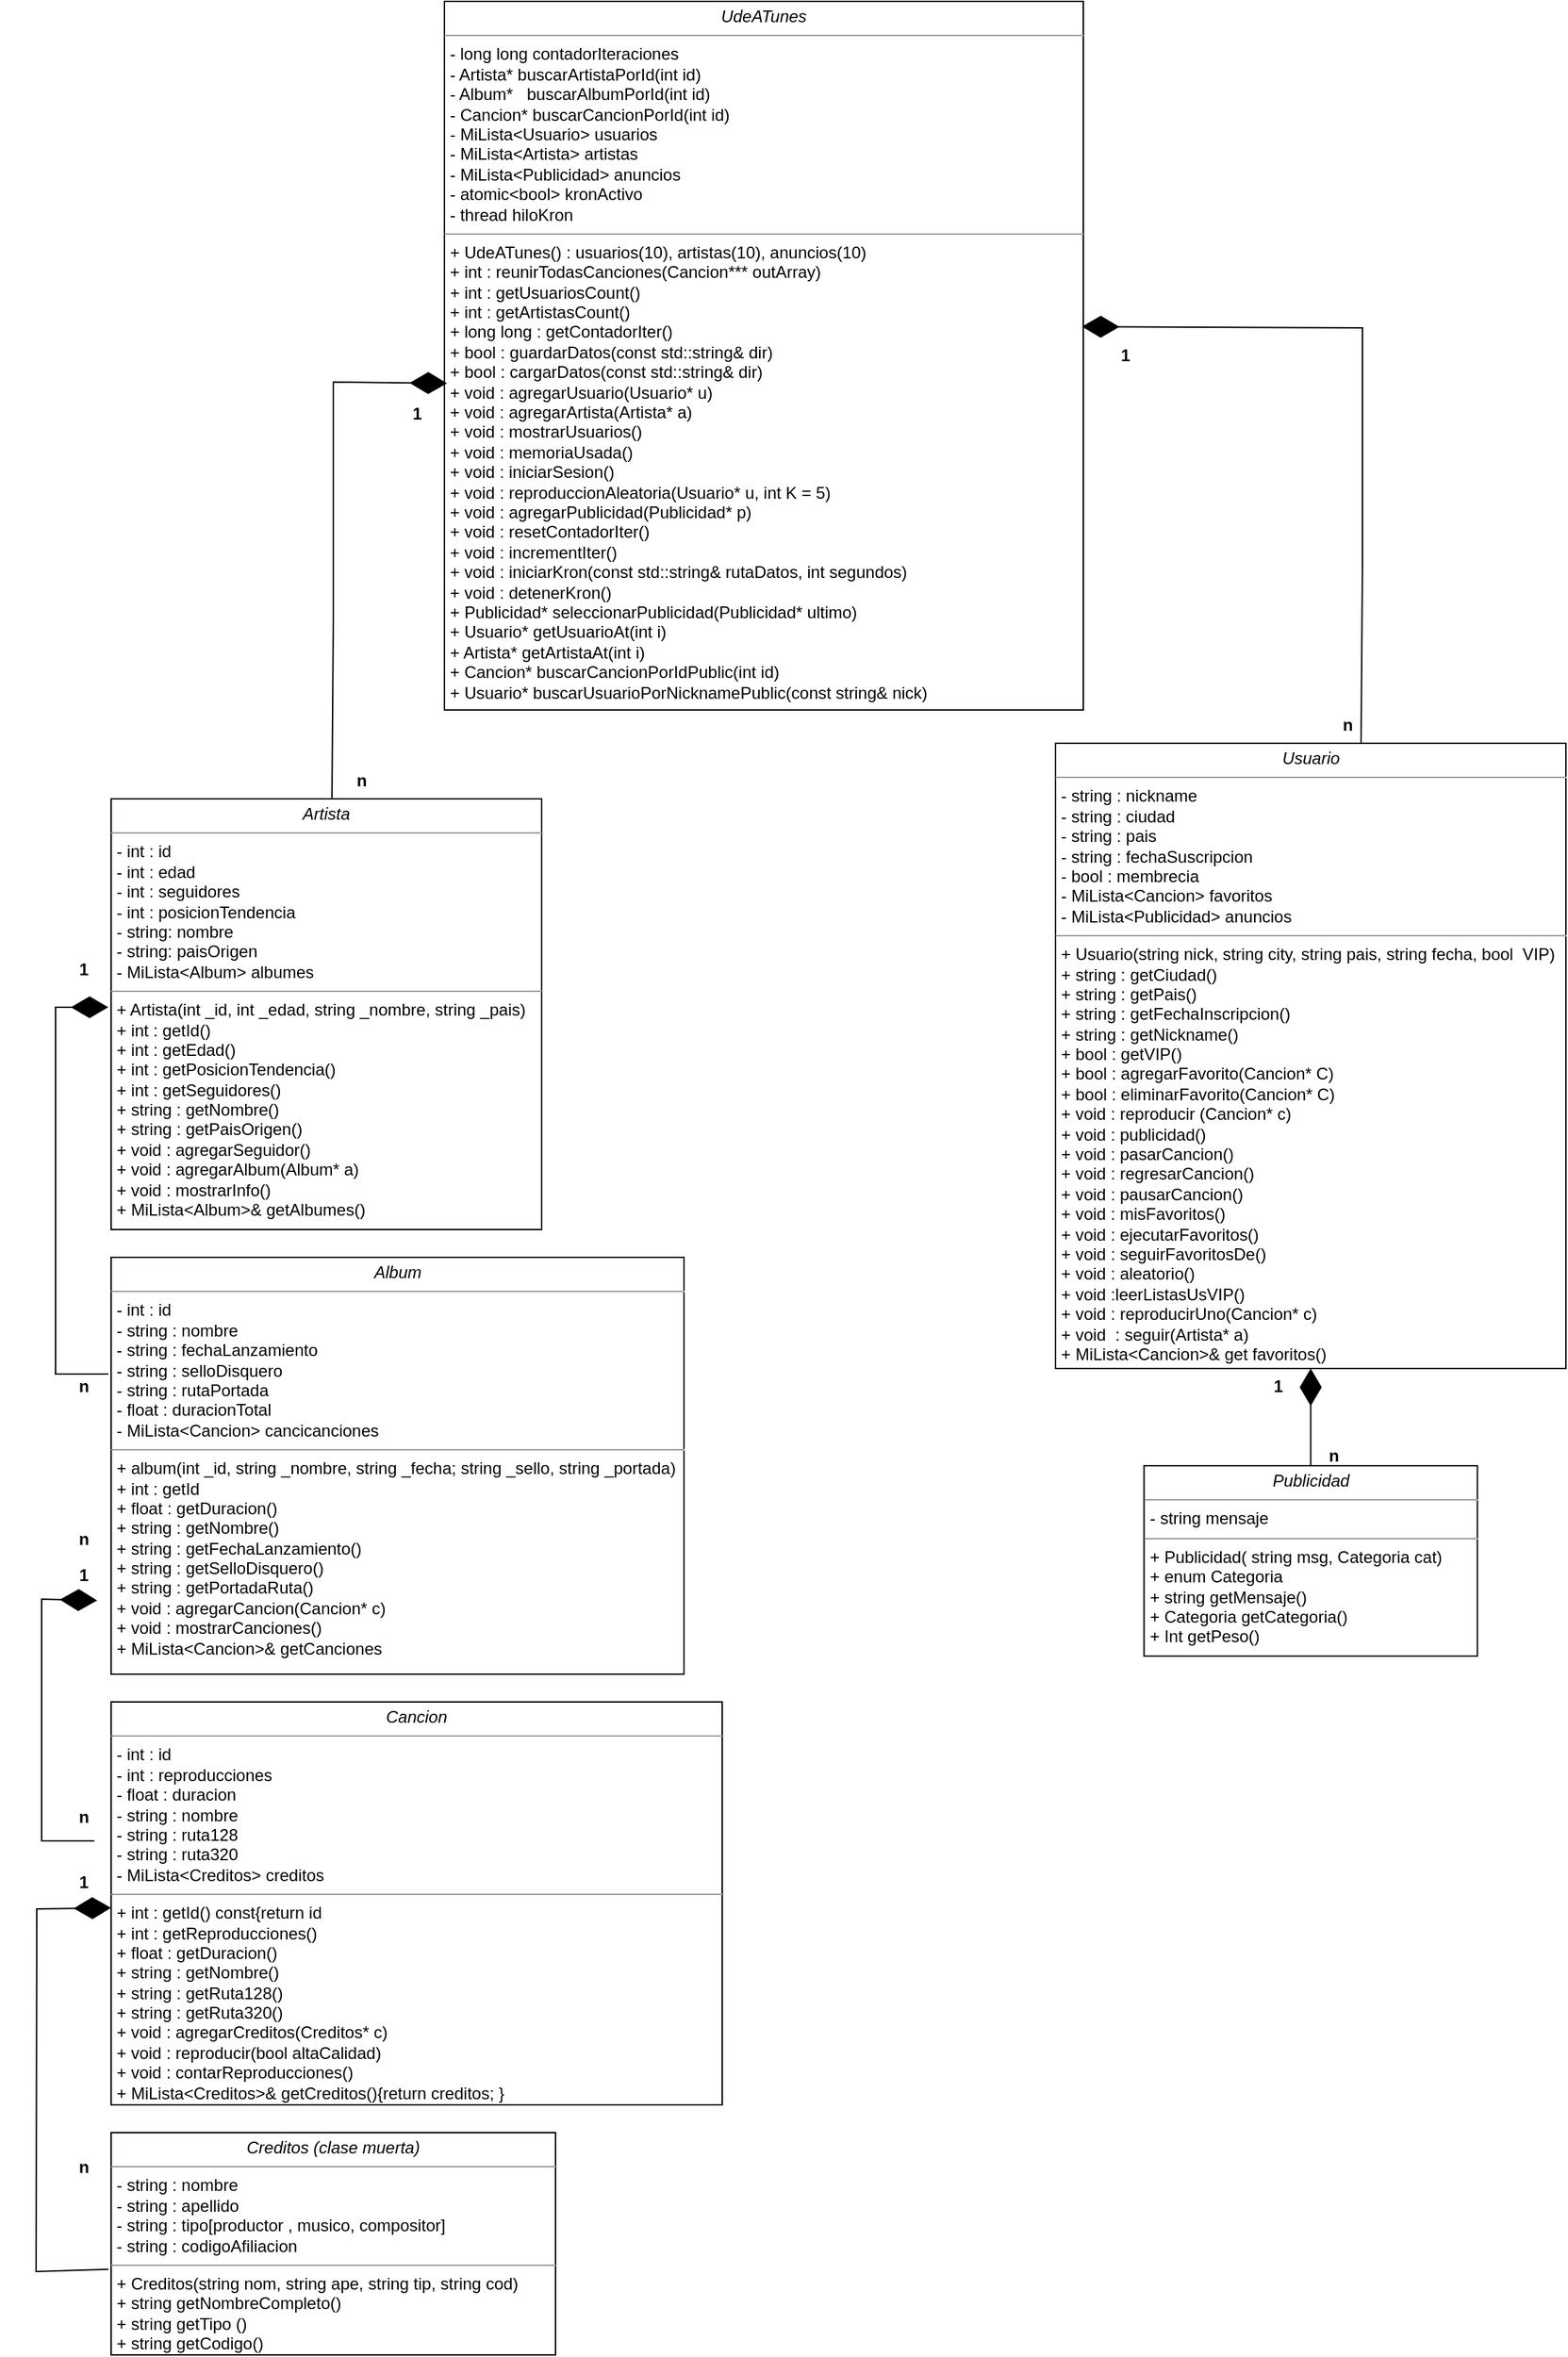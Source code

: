 <mxfile version="28.2.8">
  <diagram name="Page-1" id="c4acf3e9-155e-7222-9cf6-157b1a14988f">
    <mxGraphModel dx="703" dy="1932" grid="1" gridSize="10" guides="1" tooltips="1" connect="1" arrows="1" fold="1" page="1" pageScale="1" pageWidth="850" pageHeight="1100" background="none" math="0" shadow="0">
      <root>
        <mxCell id="0" />
        <mxCell id="1" parent="0" />
        <mxCell id="5d2195bd80daf111-18" value="&lt;p style=&quot;margin:0px;margin-top:4px;text-align:center;&quot;&gt;&lt;i&gt;Artista&lt;/i&gt;&lt;/p&gt;&lt;hr size=&quot;1&quot;&gt;&lt;p style=&quot;margin:0px;margin-left:4px;&quot;&gt;- int : id&lt;br&gt;&lt;/p&gt;&lt;p style=&quot;margin:0px;margin-left:4px;&quot;&gt;- int : edad&lt;/p&gt;&lt;p style=&quot;margin:0px;margin-left:4px;&quot;&gt;- int : seguidores&amp;nbsp;&lt;/p&gt;&lt;p style=&quot;margin:0px;margin-left:4px;&quot;&gt;- int : posicionTendencia&lt;/p&gt;&lt;p style=&quot;margin:0px;margin-left:4px;&quot;&gt;- string&lt;span style=&quot;background-color: transparent; color: light-dark(rgb(0, 0, 0), rgb(255, 255, 255));&quot;&gt;: nombre&lt;/span&gt;&lt;/p&gt;&lt;p style=&quot;margin:0px;margin-left:4px;&quot;&gt;- string: paisOrigen&lt;/p&gt;&lt;p style=&quot;margin:0px;margin-left:4px;&quot;&gt;- MiLista&amp;lt;Album&amp;gt; albumes&lt;/p&gt;&lt;hr size=&quot;1&quot;&gt;&lt;p style=&quot;margin:0px;margin-left:4px;&quot;&gt;+ Artista(int _id, int _edad, string _nombre, string _pais)&lt;/p&gt;&lt;p style=&quot;margin:0px;margin-left:4px;&quot;&gt;+ int : getId()&lt;/p&gt;&lt;p style=&quot;margin:0px;margin-left:4px;&quot;&gt;+ int : getEdad()&lt;/p&gt;&lt;p style=&quot;margin:0px;margin-left:4px;&quot;&gt;+ int : getPosicionTendencia()&lt;/p&gt;&lt;p style=&quot;margin:0px;margin-left:4px;&quot;&gt;+ int : getSeguidores()&lt;/p&gt;&lt;p style=&quot;margin:0px;margin-left:4px;&quot;&gt;+ string : getNombre()&lt;/p&gt;&lt;p style=&quot;margin:0px;margin-left:4px;&quot;&gt;+ string : getPaisOrigen()&lt;/p&gt;&lt;p style=&quot;margin:0px;margin-left:4px;&quot;&gt;+ void : agregarSeguidor()&lt;/p&gt;&lt;p style=&quot;margin:0px;margin-left:4px;&quot;&gt;+ void : agregarAlbum(Album* a)&lt;/p&gt;&lt;p style=&quot;margin:0px;margin-left:4px;&quot;&gt;+ void : mostrarInfo()&lt;/p&gt;&lt;p style=&quot;margin:0px;margin-left:4px;&quot;&gt;+ MiLista&amp;lt;Album&amp;gt;&amp;amp; getAlbumes()&lt;/p&gt;" style="verticalAlign=top;align=left;overflow=fill;fontSize=12;fontFamily=Helvetica;html=1;rounded=0;shadow=0;comic=0;labelBackgroundColor=none;strokeWidth=1" parent="1" vertex="1">
          <mxGeometry x="100" y="-30" width="310" height="310" as="geometry" />
        </mxCell>
        <mxCell id="5d2195bd80daf111-19" value="&lt;p style=&quot;margin:0px;margin-top:4px;text-align:center;&quot;&gt;&lt;i&gt;Usuario&lt;/i&gt;&lt;/p&gt;&lt;hr size=&quot;1&quot;&gt;&lt;p style=&quot;margin:0px;margin-left:4px;&quot;&gt;- string : nickname&amp;nbsp;&lt;/p&gt;&lt;p style=&quot;margin:0px;margin-left:4px;&quot;&gt;- string : ciudad&lt;/p&gt;&lt;p style=&quot;margin:0px;margin-left:4px;&quot;&gt;- string : pais&lt;/p&gt;&lt;p style=&quot;margin:0px;margin-left:4px;&quot;&gt;- string : fechaSuscripcion&lt;/p&gt;&lt;p style=&quot;margin:0px;margin-left:4px;&quot;&gt;- bool : membrecia&lt;/p&gt;&lt;p style=&quot;margin:0px;margin-left:4px;&quot;&gt;- MiLista&amp;lt;Cancion&amp;gt; favoritos&lt;/p&gt;&lt;p style=&quot;margin:0px;margin-left:4px;&quot;&gt;- MiLista&amp;lt;Publicidad&amp;gt; anuncios&lt;/p&gt;&lt;hr size=&quot;1&quot;&gt;&lt;p style=&quot;margin:0px;margin-left:4px;&quot;&gt;+ Usuario(string nick, string city, string pais, string fecha, bool&amp;nbsp; VIP)&lt;/p&gt;&lt;p style=&quot;margin:0px;margin-left:4px;&quot;&gt;+ string : getCiudad()&amp;nbsp;&lt;/p&gt;&lt;p style=&quot;margin:0px;margin-left:4px;&quot;&gt;+ string : getPais()&lt;/p&gt;&lt;p style=&quot;margin:0px;margin-left:4px;&quot;&gt;+ string : getFechaInscripcion()&lt;/p&gt;&lt;p style=&quot;margin:0px;margin-left:4px;&quot;&gt;+ string : getNickname()&lt;/p&gt;&lt;p style=&quot;margin:0px;margin-left:4px;&quot;&gt;+ bool : getVIP(&lt;span style=&quot;background-color: transparent; color: light-dark(rgb(0, 0, 0), rgb(255, 255, 255));&quot;&gt;)&lt;/span&gt;&lt;/p&gt;&lt;p style=&quot;margin:0px;margin-left:4px;&quot;&gt;&lt;span style=&quot;background-color: transparent; color: light-dark(rgb(0, 0, 0), rgb(255, 255, 255));&quot;&gt;+&amp;nbsp;&lt;/span&gt;&lt;span style=&quot;background-color: transparent;&quot;&gt;bool : agregarFavorito(Cancion* C)&lt;/span&gt;&lt;/p&gt;&lt;p style=&quot;margin:0px;margin-left:4px;&quot;&gt;+ bool : eliminarFavorito(Cancion* C)&lt;/p&gt;&lt;p style=&quot;margin:0px;margin-left:4px;&quot;&gt;+ void : reproducir (Cancion* c)&lt;/p&gt;&lt;p style=&quot;margin:0px;margin-left:4px;&quot;&gt;+ void : publicidad()&lt;/p&gt;&lt;p style=&quot;margin:0px;margin-left:4px;&quot;&gt;+ void : pasarCancion()&lt;/p&gt;&lt;p style=&quot;margin:0px;margin-left:4px;&quot;&gt;+ void : regresarCancion()&lt;/p&gt;&lt;p style=&quot;margin:0px;margin-left:4px;&quot;&gt;+ void : pausarCancion()&lt;/p&gt;&lt;p style=&quot;margin:0px;margin-left:4px;&quot;&gt;&lt;span style=&quot;background-color: transparent; color: light-dark(rgb(0, 0, 0), rgb(255, 255, 255));&quot;&gt;+ void : misFavoritos()&lt;/span&gt;&lt;/p&gt;&lt;p style=&quot;margin:0px;margin-left:4px;&quot;&gt;+ void : ejecutarFavoritos()&lt;/p&gt;&lt;p style=&quot;margin:0px;margin-left:4px;&quot;&gt;+ void : seguirFavoritosDe()&lt;/p&gt;&lt;p style=&quot;margin:0px;margin-left:4px;&quot;&gt;+ void : aleatorio()&lt;/p&gt;&lt;p style=&quot;margin:0px;margin-left:4px;&quot;&gt;&lt;span style=&quot;background-color: transparent; color: light-dark(rgb(0, 0, 0), rgb(255, 255, 255));&quot;&gt;+ void :leerListasUsVIP()&lt;/span&gt;&lt;/p&gt;&lt;p style=&quot;margin:0px;margin-left:4px;&quot;&gt;&lt;span style=&quot;background-color: transparent; color: light-dark(rgb(0, 0, 0), rgb(255, 255, 255));&quot;&gt;+ void : reproducirUno(Cancion* c)&lt;/span&gt;&lt;/p&gt;&lt;p style=&quot;margin:0px;margin-left:4px;&quot;&gt;&lt;span style=&quot;background-color: transparent; color: light-dark(rgb(0, 0, 0), rgb(255, 255, 255));&quot;&gt;+ void&amp;nbsp;&lt;/span&gt;&amp;nbsp;: seguir(Artista* a)&lt;/p&gt;&lt;p style=&quot;margin:0px;margin-left:4px;&quot;&gt;+ MiLista&amp;lt;Cancion&amp;gt;&amp;amp; get favoritos()&lt;/p&gt;" style="verticalAlign=top;align=left;overflow=fill;fontSize=12;fontFamily=Helvetica;html=1;rounded=0;shadow=0;comic=0;labelBackgroundColor=none;strokeWidth=1" parent="1" vertex="1">
          <mxGeometry x="780" y="-70" width="367.5" height="450" as="geometry" />
        </mxCell>
        <mxCell id="5d2195bd80daf111-20" value="&lt;p style=&quot;margin:0px;margin-top:4px;text-align:center;&quot;&gt;&lt;i&gt;Album&lt;/i&gt;&lt;/p&gt;&lt;hr size=&quot;1&quot;&gt;&lt;p style=&quot;margin:0px;margin-left:4px;&quot;&gt;- int : id&lt;/p&gt;&lt;p style=&quot;margin:0px;margin-left:4px;&quot;&gt;- string : nombre&lt;/p&gt;&lt;p style=&quot;margin:0px;margin-left:4px;&quot;&gt;- string : fechaLanzamiento&lt;/p&gt;&lt;p style=&quot;margin:0px;margin-left:4px;&quot;&gt;- string : selloDisquero&lt;/p&gt;&lt;p style=&quot;margin:0px;margin-left:4px;&quot;&gt;- string : rutaPortada&lt;/p&gt;&lt;p style=&quot;margin:0px;margin-left:4px;&quot;&gt;- float : duracionTotal&lt;/p&gt;&lt;p style=&quot;margin:0px;margin-left:4px;&quot;&gt;- MiLista&amp;lt;Cancion&amp;gt; cancicanciones&lt;/p&gt;&lt;hr size=&quot;1&quot;&gt;&lt;p style=&quot;margin:0px;margin-left:4px;&quot;&gt;+ album(int _id,&amp;nbsp;&lt;span style=&quot;background-color: transparent; color: light-dark(rgb(0, 0, 0), rgb(255, 255, 255));&quot;&gt;string _nombre,&lt;/span&gt;&lt;span style=&quot;background-color: transparent; color: light-dark(rgb(0, 0, 0), rgb(255, 255, 255));&quot;&gt;&amp;nbsp;string _fecha; &lt;/span&gt;&lt;span style=&quot;background-color: transparent; color: light-dark(rgb(0, 0, 0), rgb(255, 255, 255));&quot;&gt;string _sello,&amp;nbsp;&lt;/span&gt;&lt;span style=&quot;background-color: transparent; color: light-dark(rgb(0, 0, 0), rgb(255, 255, 255));&quot;&gt;string _portada)&lt;/span&gt;&lt;/p&gt;&lt;p style=&quot;margin: 0px 0px 0px 4px;&quot;&gt;+&amp;nbsp;&lt;span style=&quot;background-color: transparent;&quot;&gt;int : getId&lt;/span&gt;&lt;/p&gt;&lt;p style=&quot;margin: 0px 0px 0px 4px;&quot;&gt;+ float : getDuracion()&lt;/p&gt;&lt;p style=&quot;margin: 0px 0px 0px 4px;&quot;&gt;&lt;span style=&quot;background-color: transparent; color: light-dark(rgb(0, 0, 0), rgb(255, 255, 255));&quot;&gt;+ string : getNombre()&lt;/span&gt;&lt;/p&gt;&lt;p style=&quot;margin: 0px 0px 0px 4px;&quot;&gt;&lt;span style=&quot;background-color: transparent; color: light-dark(rgb(0, 0, 0), rgb(255, 255, 255));&quot;&gt;+ string : getFechaLanzamiento()&lt;/span&gt;&lt;/p&gt;&lt;p style=&quot;margin: 0px 0px 0px 4px;&quot;&gt;&lt;span style=&quot;background-color: transparent; color: light-dark(rgb(0, 0, 0), rgb(255, 255, 255));&quot;&gt;+ string : getSelloDisquero()&lt;/span&gt;&lt;/p&gt;&lt;p style=&quot;margin: 0px 0px 0px 4px;&quot;&gt;&lt;span style=&quot;background-color: transparent; color: light-dark(rgb(0, 0, 0), rgb(255, 255, 255));&quot;&gt;+ string : getPortadaRuta()&lt;/span&gt;&lt;/p&gt;&lt;p style=&quot;margin: 0px 0px 0px 4px;&quot;&gt;&lt;span style=&quot;background-color: transparent; color: light-dark(rgb(0, 0, 0), rgb(255, 255, 255));&quot;&gt;+ void : agregarCancion(Cancion* c)&lt;/span&gt;&lt;/p&gt;&lt;p style=&quot;margin: 0px 0px 0px 4px;&quot;&gt;&lt;span style=&quot;background-color: transparent; color: light-dark(rgb(0, 0, 0), rgb(255, 255, 255));&quot;&gt;+ void : mostrarCanciones()&lt;/span&gt;&lt;/p&gt;&lt;p style=&quot;margin: 0px 0px 0px 4px;&quot;&gt;&lt;span style=&quot;background-color: transparent; color: light-dark(rgb(0, 0, 0), rgb(255, 255, 255));&quot;&gt;+ MiLista&amp;lt;Cancion&amp;gt;&amp;amp; getCanciones&lt;/span&gt;&lt;/p&gt;" style="verticalAlign=top;align=left;overflow=fill;fontSize=12;fontFamily=Helvetica;html=1;rounded=0;shadow=0;comic=0;labelBackgroundColor=none;strokeWidth=1" parent="1" vertex="1">
          <mxGeometry x="100" y="300" width="412.5" height="300" as="geometry" />
        </mxCell>
        <mxCell id="kEO1N2rS-5H2nuJ377hE-1" value="&lt;p style=&quot;margin:0px;margin-top:4px;text-align:center;&quot;&gt;&lt;i&gt;Creditos (clase muerta)&lt;/i&gt;&lt;/p&gt;&lt;hr size=&quot;1&quot;&gt;&lt;p style=&quot;margin:0px;margin-left:4px;&quot;&gt;- string : nombre&lt;/p&gt;&lt;p style=&quot;margin:0px;margin-left:4px;&quot;&gt;&lt;span style=&quot;background-color: transparent; color: light-dark(rgb(0, 0, 0), rgb(255, 255, 255));&quot;&gt;- string : apellido&lt;/span&gt;&lt;/p&gt;&lt;p style=&quot;margin:0px;margin-left:4px;&quot;&gt;&lt;span style=&quot;background-color: transparent; color: light-dark(rgb(0, 0, 0), rgb(255, 255, 255));&quot;&gt;- string : tipo[productor , musico, compositor]&lt;/span&gt;&lt;/p&gt;&lt;p style=&quot;margin:0px;margin-left:4px;&quot;&gt;&lt;span style=&quot;background-color: transparent; color: light-dark(rgb(0, 0, 0), rgb(255, 255, 255));&quot;&gt;- string : codigoAfiliacion&lt;/span&gt;&lt;span style=&quot;background-color: transparent; color: light-dark(rgb(0, 0, 0), rgb(255, 255, 255));&quot;&gt;&amp;nbsp;&lt;/span&gt;&lt;/p&gt;&lt;hr size=&quot;1&quot;&gt;&lt;p style=&quot;margin:0px;margin-left:4px;&quot;&gt;+ Creditos(&lt;span style=&quot;background-color: transparent; color: light-dark(rgb(0, 0, 0), rgb(255, 255, 255));&quot;&gt;string nom,&amp;nbsp;&lt;/span&gt;&lt;span style=&quot;background-color: transparent; color: light-dark(rgb(0, 0, 0), rgb(255, 255, 255));&quot;&gt;string ape,&amp;nbsp;&lt;/span&gt;&lt;span style=&quot;background-color: transparent; color: light-dark(rgb(0, 0, 0), rgb(255, 255, 255));&quot;&gt;string tip,&amp;nbsp;&lt;/span&gt;&lt;span style=&quot;background-color: transparent; color: light-dark(rgb(0, 0, 0), rgb(255, 255, 255));&quot;&gt;string cod&lt;/span&gt;&lt;span style=&quot;background-color: transparent; color: light-dark(rgb(0, 0, 0), rgb(255, 255, 255));&quot;&gt;)&lt;/span&gt;&lt;/p&gt;&lt;p style=&quot;margin:0px;margin-left:4px;&quot;&gt;&lt;span style=&quot;background-color: transparent; color: light-dark(rgb(0, 0, 0), rgb(255, 255, 255));&quot;&gt;+ string getNombreCompleto()&lt;/span&gt;&lt;/p&gt;&lt;p style=&quot;margin:0px;margin-left:4px;&quot;&gt;&lt;span style=&quot;background-color: transparent; color: light-dark(rgb(0, 0, 0), rgb(255, 255, 255));&quot;&gt;+ string getTipo ()&lt;/span&gt;&lt;/p&gt;&lt;p style=&quot;margin:0px;margin-left:4px;&quot;&gt;&lt;span style=&quot;background-color: transparent; color: light-dark(rgb(0, 0, 0), rgb(255, 255, 255));&quot;&gt;+ string getCodigo()&lt;/span&gt;&lt;/p&gt;" style="verticalAlign=top;align=left;overflow=fill;fontSize=12;fontFamily=Helvetica;html=1;rounded=0;shadow=0;comic=0;labelBackgroundColor=none;strokeWidth=1" parent="1" vertex="1">
          <mxGeometry x="100" y="930" width="320" height="160" as="geometry" />
        </mxCell>
        <mxCell id="kEO1N2rS-5H2nuJ377hE-2" value="&lt;p style=&quot;margin:0px;margin-top:4px;text-align:center;&quot;&gt;&lt;i&gt;Cancion&lt;/i&gt;&lt;/p&gt;&lt;hr size=&quot;1&quot;&gt;&lt;p style=&quot;margin:0px;margin-left:4px;&quot;&gt;- int : id&amp;nbsp;&lt;/p&gt;&lt;p style=&quot;margin:0px;margin-left:4px;&quot;&gt;- int : reproducciones&lt;/p&gt;&lt;p style=&quot;margin:0px;margin-left:4px;&quot;&gt;- float : duracion&lt;/p&gt;&lt;p style=&quot;margin:0px;margin-left:4px;&quot;&gt;- string : nombre&lt;/p&gt;&lt;p style=&quot;margin:0px;margin-left:4px;&quot;&gt;- string : ruta128&lt;/p&gt;&lt;p style=&quot;margin:0px;margin-left:4px;&quot;&gt;- string : ruta320&lt;/p&gt;&lt;p style=&quot;margin:0px;margin-left:4px;&quot;&gt;- MiLista&amp;lt;Creditos&amp;gt; creditos&lt;/p&gt;&lt;hr size=&quot;1&quot;&gt;&lt;p style=&quot;margin:0px;margin-left:4px;&quot;&gt;+&amp;nbsp;&lt;span style=&quot;background-color: transparent;&quot;&gt;int : getId() const{return id&lt;/span&gt;&lt;/p&gt;&lt;p style=&quot;margin:0px;margin-left:4px;&quot;&gt;&lt;span style=&quot;background-color: transparent; color: light-dark(rgb(0, 0, 0), rgb(255, 255, 255));&quot;&gt;+ int : getReproducciones()&lt;/span&gt;&lt;/p&gt;&lt;p style=&quot;margin:0px;margin-left:4px;&quot;&gt;&lt;span style=&quot;background-color: transparent; color: light-dark(rgb(0, 0, 0), rgb(255, 255, 255));&quot;&gt;+ float : getDuracion()&lt;/span&gt;&lt;/p&gt;&lt;p style=&quot;margin:0px;margin-left:4px;&quot;&gt;&lt;span style=&quot;background-color: transparent; color: light-dark(rgb(0, 0, 0), rgb(255, 255, 255));&quot;&gt;+ string : getNombre()&lt;/span&gt;&lt;/p&gt;&lt;p style=&quot;margin:0px;margin-left:4px;&quot;&gt;&lt;span style=&quot;background-color: transparent; color: light-dark(rgb(0, 0, 0), rgb(255, 255, 255));&quot;&gt;+ string : getRuta128()&lt;/span&gt;&lt;/p&gt;&lt;p style=&quot;margin:0px;margin-left:4px;&quot;&gt;&lt;span style=&quot;background-color: transparent; color: light-dark(rgb(0, 0, 0), rgb(255, 255, 255));&quot;&gt;+ string : getRuta320()&lt;/span&gt;&lt;/p&gt;&lt;p style=&quot;margin:0px;margin-left:4px;&quot;&gt;&lt;span style=&quot;background-color: transparent; color: light-dark(rgb(0, 0, 0), rgb(255, 255, 255));&quot;&gt;+ void : agregarCreditos(Creditos* c)&lt;/span&gt;&lt;/p&gt;&lt;p style=&quot;margin:0px;margin-left:4px;&quot;&gt;&lt;span style=&quot;background-color: transparent; color: light-dark(rgb(0, 0, 0), rgb(255, 255, 255));&quot;&gt;+ void : reproducir(bool altaCalidad)&lt;/span&gt;&lt;/p&gt;&lt;p style=&quot;margin:0px;margin-left:4px;&quot;&gt;&lt;span style=&quot;background-color: transparent; color: light-dark(rgb(0, 0, 0), rgb(255, 255, 255));&quot;&gt;+ void : contarReproducciones()&lt;/span&gt;&lt;/p&gt;&lt;p style=&quot;margin:0px;margin-left:4px;&quot;&gt;&lt;span style=&quot;background-color: transparent; color: light-dark(rgb(0, 0, 0), rgb(255, 255, 255));&quot;&gt;+ MiLista&amp;lt;Creditos&amp;gt;&amp;amp; getCreditos(){return creditos; }&lt;/span&gt;&lt;/p&gt;" style="verticalAlign=top;align=left;overflow=fill;fontSize=12;fontFamily=Helvetica;html=1;rounded=0;shadow=0;comic=0;labelBackgroundColor=none;strokeWidth=1" parent="1" vertex="1">
          <mxGeometry x="100" y="620" width="440" height="290" as="geometry" />
        </mxCell>
        <mxCell id="kEO1N2rS-5H2nuJ377hE-3" value="&lt;p style=&quot;margin:0px;margin-top:4px;text-align:center;&quot;&gt;&lt;i&gt;UdeATunes&lt;/i&gt;&lt;/p&gt;&lt;hr size=&quot;1&quot;&gt;&lt;p style=&quot;margin:0px;margin-left:4px;&quot;&gt;- long long contadorIteraciones&lt;/p&gt;&lt;p style=&quot;margin:0px;margin-left:4px;&quot;&gt;- Artista* buscarArtistaPorId(int id)&lt;/p&gt;&lt;p style=&quot;margin:0px;margin-left:4px;&quot;&gt;- Album*&amp;nbsp; &amp;nbsp;buscarAlbumPorId(int id)&lt;/p&gt;&lt;p style=&quot;margin:0px;margin-left:4px;&quot;&gt;- Cancion* buscarCancionPorId(int id)&lt;/p&gt;&lt;p style=&quot;margin:0px;margin-left:4px;&quot;&gt;- MiLista&amp;lt;Usuario&amp;gt; usuarios&lt;/p&gt;&lt;p style=&quot;margin:0px;margin-left:4px;&quot;&gt;- MiLista&amp;lt;Artista&amp;gt; artistas&lt;/p&gt;&lt;p style=&quot;margin:0px;margin-left:4px;&quot;&gt;- MiLista&amp;lt;Publicidad&amp;gt; anuncios&lt;/p&gt;&lt;p style=&quot;margin:0px;margin-left:4px;&quot;&gt;- atomic&amp;lt;bool&amp;gt; kronActivo&lt;/p&gt;&lt;p style=&quot;margin:0px;margin-left:4px;&quot;&gt;- thread hiloKron&lt;/p&gt;&lt;hr size=&quot;1&quot;&gt;&lt;p style=&quot;margin:0px;margin-left:4px;&quot;&gt;+ UdeATunes() : usuarios(10), artistas(10), anuncios(10)&amp;nbsp;&lt;/p&gt;&lt;p style=&quot;margin:0px;margin-left:4px;&quot;&gt;+ int : reunirTodasCanciones(Cancion*** outArray)&lt;/p&gt;&lt;p style=&quot;margin:0px;margin-left:4px;&quot;&gt;+ int : getUsuariosCount()&amp;nbsp;&lt;/p&gt;&lt;p style=&quot;margin:0px;margin-left:4px;&quot;&gt;+ int : getArtistasCount()&lt;/p&gt;&lt;p style=&quot;margin:0px;margin-left:4px;&quot;&gt;+ long long : getContadorIter()&lt;/p&gt;&lt;p style=&quot;margin:0px;margin-left:4px;&quot;&gt;+ bool : guardarDatos(const std::string&amp;amp; dir)&lt;/p&gt;&lt;p style=&quot;margin:0px;margin-left:4px;&quot;&gt;+ bool : cargarDatos(const std::string&amp;amp; dir)&lt;/p&gt;&lt;p style=&quot;margin:0px;margin-left:4px;&quot;&gt;+ void : agregarUsuario(Usuario* u)&lt;/p&gt;&lt;p style=&quot;margin:0px;margin-left:4px;&quot;&gt;+ void : agregarArtista(Artista* a)&lt;/p&gt;&lt;p style=&quot;margin:0px;margin-left:4px;&quot;&gt;+ void : mostrarUsuarios()&lt;/p&gt;&lt;p style=&quot;margin:0px;margin-left:4px;&quot;&gt;+ void : memoriaUsada()&lt;/p&gt;&lt;p style=&quot;margin:0px;margin-left:4px;&quot;&gt;+ void : iniciarSesion()&lt;/p&gt;&lt;p style=&quot;margin:0px;margin-left:4px;&quot;&gt;+ void : reproduccionAleatoria(Usuario* u, int K = 5)&lt;/p&gt;&lt;p style=&quot;margin:0px;margin-left:4px;&quot;&gt;+ void : agregarPublicidad(Publicidad* p)&lt;/p&gt;&lt;p style=&quot;margin:0px;margin-left:4px;&quot;&gt;+ void : resetContadorIter()&lt;/p&gt;&lt;p style=&quot;margin:0px;margin-left:4px;&quot;&gt;+ void : incrementIter()&amp;nbsp;&lt;/p&gt;&lt;p style=&quot;margin:0px;margin-left:4px;&quot;&gt;+ void : iniciarKron(const std::string&amp;amp; rutaDatos, int segundos)&lt;/p&gt;&lt;p style=&quot;margin:0px;margin-left:4px;&quot;&gt;+ void : detenerKron()&lt;/p&gt;&lt;p style=&quot;margin:0px;margin-left:4px;&quot;&gt;+ Publicidad* seleccionarPublicidad(Publicidad* ultimo)&lt;/p&gt;&lt;p style=&quot;margin:0px;margin-left:4px;&quot;&gt;+ Usuario* getUsuarioAt(int i)&amp;nbsp;&lt;/p&gt;&lt;p style=&quot;margin:0px;margin-left:4px;&quot;&gt;+ Artista* getArtistaAt(int i)&lt;/p&gt;&lt;p style=&quot;margin:0px;margin-left:4px;&quot;&gt;+ Cancion* buscarCancionPorIdPublic(int id)&lt;/p&gt;&lt;p style=&quot;margin:0px;margin-left:4px;&quot;&gt;&lt;span style=&quot;background-color: transparent; color: light-dark(rgb(0, 0, 0), rgb(255, 255, 255));&quot;&gt;+ Usuario* buscarUsuarioPorNicknamePublic(const string&amp;amp; nick)&lt;/span&gt;&lt;/p&gt;" style="verticalAlign=top;align=left;overflow=fill;fontSize=12;fontFamily=Helvetica;html=1;rounded=0;shadow=0;comic=0;labelBackgroundColor=none;strokeWidth=1" parent="1" vertex="1">
          <mxGeometry x="340" y="-604" width="460" height="510" as="geometry" />
        </mxCell>
        <mxCell id="jF2GMinok_9fXjJ2wsCy-4" value="n" style="text;align=center;fontStyle=1;verticalAlign=middle;spacingLeft=3;spacingRight=3;strokeColor=none;rotatable=0;points=[[0,0.5],[1,0.5]];portConstraint=eastwest;html=1;" parent="1" vertex="1">
          <mxGeometry x="950" y="-96" width="80" height="26" as="geometry" />
        </mxCell>
        <mxCell id="jF2GMinok_9fXjJ2wsCy-5" value="1" style="text;align=center;fontStyle=1;verticalAlign=middle;spacingLeft=3;spacingRight=3;strokeColor=none;rotatable=0;points=[[0,0.5],[1,0.5]];portConstraint=eastwest;html=1;" parent="1" vertex="1">
          <mxGeometry x="280" y="-320" width="80" height="26" as="geometry" />
        </mxCell>
        <mxCell id="jF2GMinok_9fXjJ2wsCy-10" value="n" style="text;align=center;fontStyle=1;verticalAlign=middle;spacingLeft=3;spacingRight=3;strokeColor=none;rotatable=0;points=[[0,0.5],[1,0.5]];portConstraint=eastwest;html=1;" parent="1" vertex="1">
          <mxGeometry x="40" y="490" width="80" height="26" as="geometry" />
        </mxCell>
        <mxCell id="jF2GMinok_9fXjJ2wsCy-13" value="" style="endArrow=diamondThin;endFill=1;endSize=24;html=1;rounded=0;entryX=0;entryY=0.5;entryDx=0;entryDy=0;" parent="1" edge="1">
          <mxGeometry width="160" relative="1" as="geometry">
            <mxPoint x="88" y="720" as="sourcePoint" />
            <mxPoint x="90" y="547" as="targetPoint" />
            <Array as="points">
              <mxPoint x="50" y="720" />
              <mxPoint x="50" y="546" />
            </Array>
          </mxGeometry>
        </mxCell>
        <mxCell id="jF2GMinok_9fXjJ2wsCy-14" value="n" style="text;align=center;fontStyle=1;verticalAlign=middle;spacingLeft=3;spacingRight=3;strokeColor=none;rotatable=0;points=[[0,0.5],[1,0.5]];portConstraint=eastwest;html=1;" parent="1" vertex="1">
          <mxGeometry x="40" y="690" width="80" height="26" as="geometry" />
        </mxCell>
        <mxCell id="jF2GMinok_9fXjJ2wsCy-15" value="1" style="text;align=center;fontStyle=1;verticalAlign=middle;spacingLeft=3;spacingRight=3;strokeColor=none;rotatable=0;points=[[0,0.5],[1,0.5]];portConstraint=eastwest;html=1;" parent="1" vertex="1">
          <mxGeometry x="40" y="516" width="80" height="26" as="geometry" />
        </mxCell>
        <mxCell id="jF2GMinok_9fXjJ2wsCy-16" value="" style="endArrow=diamondThin;endFill=1;endSize=24;html=1;rounded=0;exitX=-0.006;exitY=0.615;exitDx=0;exitDy=0;exitPerimeter=0;" parent="1" source="kEO1N2rS-5H2nuJ377hE-1" edge="1" target="kEO1N2rS-5H2nuJ377hE-2">
          <mxGeometry width="160" relative="1" as="geometry">
            <mxPoint x="90.0" y="991.02" as="sourcePoint" />
            <mxPoint x="90" y="769" as="targetPoint" />
            <Array as="points">
              <mxPoint x="46" y="1030" />
              <mxPoint x="46.48" y="769" />
            </Array>
          </mxGeometry>
        </mxCell>
        <mxCell id="jF2GMinok_9fXjJ2wsCy-17" value="n" style="text;align=center;fontStyle=1;verticalAlign=middle;spacingLeft=3;spacingRight=3;strokeColor=none;rotatable=0;points=[[0,0.5],[1,0.5]];portConstraint=eastwest;html=1;" parent="1" vertex="1">
          <mxGeometry x="40" y="942" width="80" height="26" as="geometry" />
        </mxCell>
        <mxCell id="jF2GMinok_9fXjJ2wsCy-18" value="1" style="text;align=center;fontStyle=1;verticalAlign=middle;spacingLeft=3;spacingRight=3;strokeColor=none;rotatable=0;points=[[0,0.5],[1,0.5]];portConstraint=eastwest;html=1;" parent="1" vertex="1">
          <mxGeometry x="40" y="731" width="80" height="38" as="geometry" />
        </mxCell>
        <mxCell id="d9d96GIICBIyUvqXkHl1-1" value="&lt;p style=&quot;margin:0px;margin-top:4px;text-align:center;&quot;&gt;&lt;i&gt;Publicidad&lt;/i&gt;&lt;/p&gt;&lt;hr size=&quot;1&quot;&gt;&lt;p style=&quot;margin:0px;margin-left:4px;&quot;&gt;- string mensaje&lt;/p&gt;&lt;hr size=&quot;1&quot;&gt;&lt;p style=&quot;margin:0px;margin-left:4px;&quot;&gt;+ Publicidad( string msg, Categoria cat)&lt;/p&gt;&lt;p style=&quot;margin:0px;margin-left:4px;&quot;&gt;+ enum Categoria&amp;nbsp;&lt;/p&gt;&lt;p style=&quot;margin:0px;margin-left:4px;&quot;&gt;&lt;span style=&quot;background-color: transparent; color: light-dark(rgb(0, 0, 0), rgb(255, 255, 255));&quot;&gt;+ string getMensaje()&lt;/span&gt;&lt;/p&gt;&lt;p style=&quot;margin:0px;margin-left:4px;&quot;&gt;&lt;span style=&quot;background-color: transparent; color: light-dark(rgb(0, 0, 0), rgb(255, 255, 255));&quot;&gt;+ Categoria getCategoria()&lt;/span&gt;&lt;/p&gt;&lt;p style=&quot;margin:0px;margin-left:4px;&quot;&gt;+ Int getPeso()&lt;/p&gt;" style="verticalAlign=top;align=left;overflow=fill;fontSize=12;fontFamily=Helvetica;html=1;rounded=0;shadow=0;comic=0;labelBackgroundColor=none;strokeWidth=1" parent="1" vertex="1">
          <mxGeometry x="843.75" y="450" width="240" height="137" as="geometry" />
        </mxCell>
        <mxCell id="OAvmKv2ljnJzqNVNRGpU-1" value="" style="endArrow=diamondThin;endFill=1;endSize=24;html=1;rounded=0;" edge="1" parent="1">
          <mxGeometry width="160" relative="1" as="geometry">
            <mxPoint x="98" y="384" as="sourcePoint" />
            <mxPoint x="98" y="120" as="targetPoint" />
            <Array as="points">
              <mxPoint x="60" y="384" />
              <mxPoint x="60" y="120" />
            </Array>
          </mxGeometry>
        </mxCell>
        <mxCell id="OAvmKv2ljnJzqNVNRGpU-2" value="n" style="text;align=center;fontStyle=1;verticalAlign=middle;spacingLeft=3;spacingRight=3;strokeColor=none;rotatable=0;points=[[0,0.5],[1,0.5]];portConstraint=eastwest;html=1;" vertex="1" parent="1">
          <mxGeometry x="40" y="380" width="80" height="26" as="geometry" />
        </mxCell>
        <mxCell id="OAvmKv2ljnJzqNVNRGpU-3" value="1" style="text;align=center;fontStyle=1;verticalAlign=middle;spacingLeft=3;spacingRight=3;strokeColor=none;rotatable=0;points=[[0,0.5],[1,0.5]];portConstraint=eastwest;html=1;" vertex="1" parent="1">
          <mxGeometry x="40" y="80" width="80" height="26" as="geometry" />
        </mxCell>
        <mxCell id="OAvmKv2ljnJzqNVNRGpU-4" value="" style="endArrow=diamondThin;endFill=1;endSize=24;html=1;rounded=0;entryX=0.004;entryY=0.539;entryDx=0;entryDy=0;entryPerimeter=0;exitX=0.513;exitY=-0.002;exitDx=0;exitDy=0;exitPerimeter=0;" edge="1" parent="1" source="5d2195bd80daf111-18" target="kEO1N2rS-5H2nuJ377hE-3">
          <mxGeometry width="160" relative="1" as="geometry">
            <mxPoint x="110" y="-120" as="sourcePoint" />
            <mxPoint x="298" y="-330" as="targetPoint" />
            <Array as="points">
              <mxPoint x="260" y="-160" />
              <mxPoint x="260" y="-330" />
            </Array>
          </mxGeometry>
        </mxCell>
        <mxCell id="OAvmKv2ljnJzqNVNRGpU-5" value="" style="endArrow=diamondThin;endFill=1;endSize=24;html=1;rounded=0;entryX=0.998;entryY=0.459;entryDx=0;entryDy=0;entryPerimeter=0;exitX=0.513;exitY=-0.002;exitDx=0;exitDy=0;exitPerimeter=0;" edge="1" parent="1" target="kEO1N2rS-5H2nuJ377hE-3">
          <mxGeometry width="160" relative="1" as="geometry">
            <mxPoint x="1000" y="-70" as="sourcePoint" />
            <mxPoint x="1083" y="-368" as="targetPoint" />
            <Array as="points">
              <mxPoint x="1001" y="-199" />
              <mxPoint x="1001" y="-369" />
            </Array>
          </mxGeometry>
        </mxCell>
        <mxCell id="OAvmKv2ljnJzqNVNRGpU-6" value="1" style="text;align=center;fontStyle=1;verticalAlign=middle;spacingLeft=3;spacingRight=3;strokeColor=none;rotatable=0;points=[[0,0.5],[1,0.5]];portConstraint=eastwest;html=1;" vertex="1" parent="1">
          <mxGeometry x="790" y="-362" width="80" height="26" as="geometry" />
        </mxCell>
        <mxCell id="OAvmKv2ljnJzqNVNRGpU-7" value="n" style="text;align=center;fontStyle=1;verticalAlign=middle;spacingLeft=3;spacingRight=3;strokeColor=none;rotatable=0;points=[[0,0.5],[1,0.5]];portConstraint=eastwest;html=1;" vertex="1" parent="1">
          <mxGeometry x="240" y="-56" width="80" height="26" as="geometry" />
        </mxCell>
        <mxCell id="OAvmKv2ljnJzqNVNRGpU-9" value="" style="endArrow=diamondThin;endFill=1;endSize=24;html=1;rounded=0;entryX=0.5;entryY=1;entryDx=0;entryDy=0;exitX=0.5;exitY=0;exitDx=0;exitDy=0;" edge="1" parent="1" source="d9d96GIICBIyUvqXkHl1-1" target="5d2195bd80daf111-19">
          <mxGeometry width="160" relative="1" as="geometry">
            <mxPoint x="750" y="310" as="sourcePoint" />
            <mxPoint x="910" y="310" as="targetPoint" />
          </mxGeometry>
        </mxCell>
        <mxCell id="OAvmKv2ljnJzqNVNRGpU-10" value="n" style="text;align=center;fontStyle=1;verticalAlign=middle;spacingLeft=3;spacingRight=3;strokeColor=none;rotatable=0;points=[[0,0.5],[1,0.5]];portConstraint=eastwest;html=1;" vertex="1" parent="1">
          <mxGeometry x="940" y="430" width="80" height="26" as="geometry" />
        </mxCell>
        <mxCell id="OAvmKv2ljnJzqNVNRGpU-11" value="1" style="text;align=center;fontStyle=1;verticalAlign=middle;spacingLeft=3;spacingRight=3;strokeColor=none;rotatable=0;points=[[0,0.5],[1,0.5]];portConstraint=eastwest;html=1;" vertex="1" parent="1">
          <mxGeometry x="900" y="380" width="80" height="26" as="geometry" />
        </mxCell>
      </root>
    </mxGraphModel>
  </diagram>
</mxfile>
